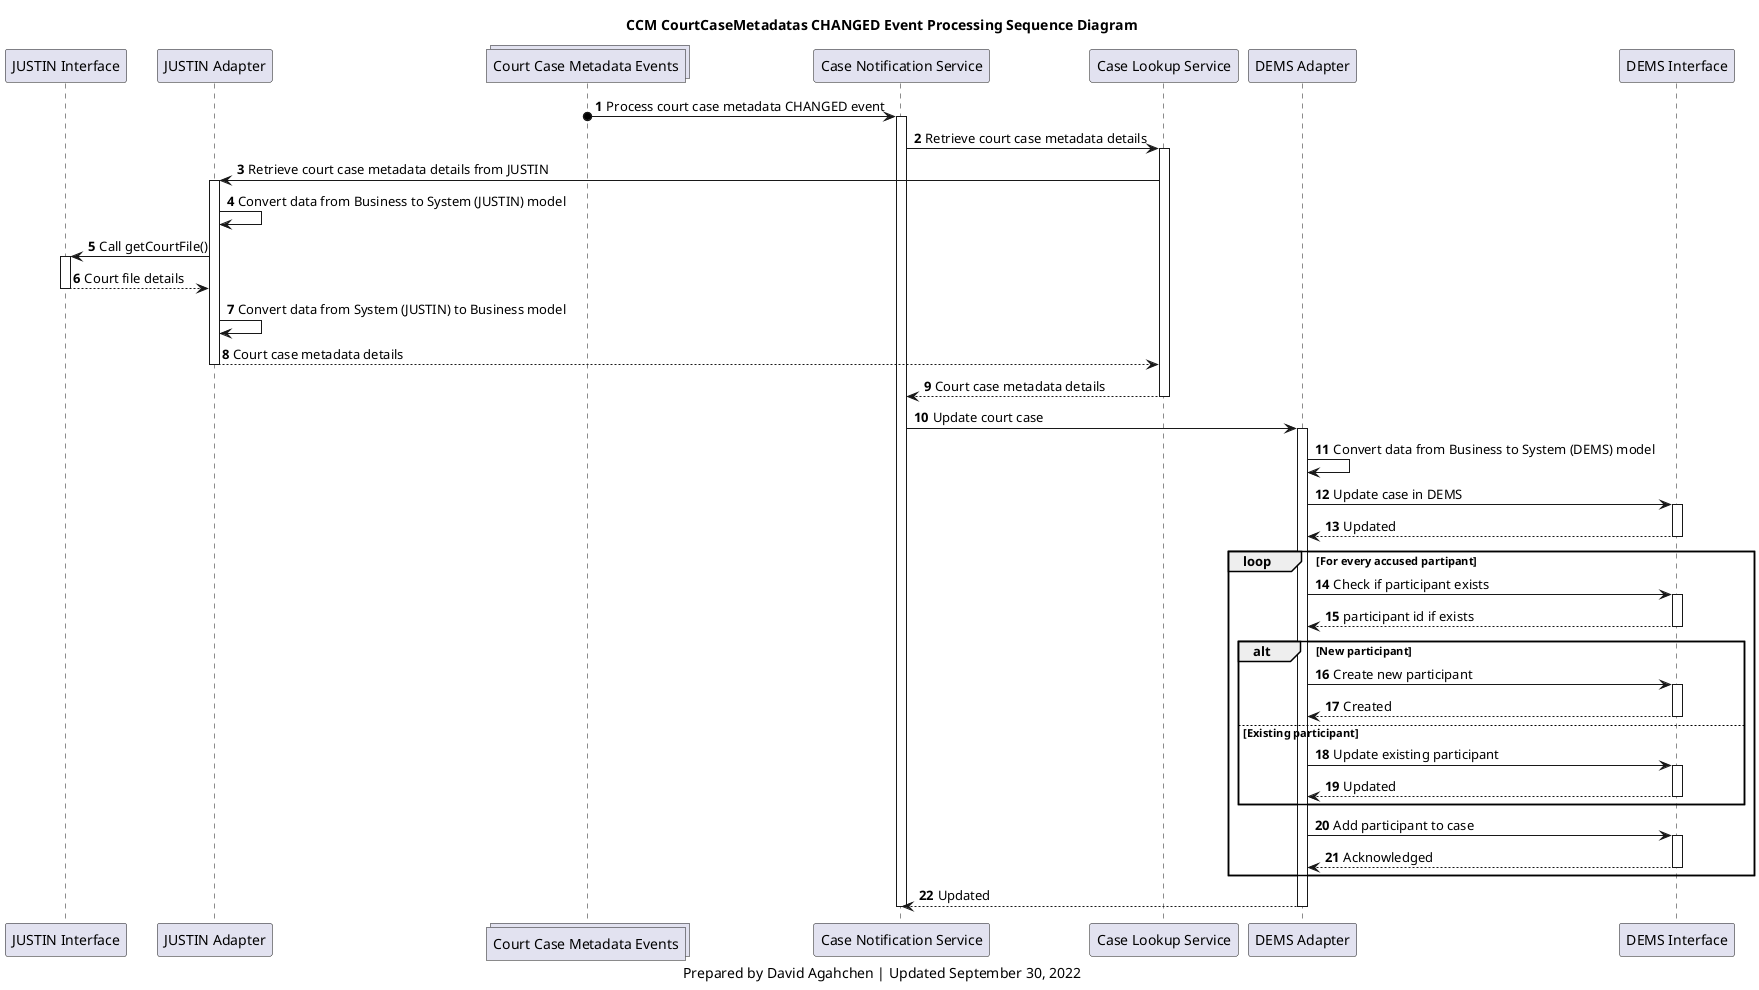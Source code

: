 @startuml
'hide footbox
participant j_interface as "JUSTIN Interface"
participant j_adapter as "JUSTIN Adapter"
collections court_case_metadatas_topic as "Court Case Metadata Events"
participant case_notification_service as "Case Notification Service"
participant case_lookup_service as "Case Lookup Service"
participant d_adapter as "DEMS Adapter"
participant d_interface as "DEMS Interface"

title
CCM CourtCaseMetadatas CHANGED Event Processing Sequence Diagram
end title

autonumber

court_case_metadatas_topic o-> case_notification_service: Process court case metadata CHANGED event
activate case_notification_service

case_notification_service -> case_lookup_service: Retrieve court case metadata details
activate case_lookup_service
case_lookup_service -> j_adapter: Retrieve court case metadata details from JUSTIN

activate j_adapter
j_adapter -> j_adapter: Convert data from Business to System (JUSTIN) model
j_adapter -> j_interface: Call getCourtFile()
activate j_interface
j_interface --> j_adapter: Court file details
deactivate j_interface
j_adapter -> j_adapter: Convert data from System (JUSTIN) to Business model
j_adapter --> case_lookup_service: Court case metadata details
deactivate j_adapter

case_lookup_service --> case_notification_service: Court case metadata details
deactivate case_lookup_service

case_notification_service -> d_adapter: Update court case
activate d_adapter
d_adapter -> d_adapter: Convert data from Business to System (DEMS) model
d_adapter -> d_interface: Update case in DEMS
activate d_interface
d_interface --> d_adapter: Updated
deactivate d_interface

loop For every accused partipant
    d_adapter -> d_interface: Check if participant exists
    activate d_interface
    d_interface --> d_adapter: participant id if exists
    deactivate d_interface
    alt New participant
        d_adapter -> d_interface: Create new participant
        activate d_interface
        d_interface --> d_adapter: Created
        deactivate d_interface
    else Existing participant
        d_adapter -> d_interface: Update existing participant
        activate d_interface
        d_interface --> d_adapter: Updated
        deactivate d_interface
    end
    d_adapter -> d_interface: Add participant to case
    activate d_interface
    d_interface --> d_adapter: Acknowledged
    deactivate d_interface
end

d_adapter --> case_notification_service: Updated

deactivate d_adapter

deactivate case_notification_service

caption
Prepared by David Agahchen | Updated September 30, 2022
end caption
@enduml